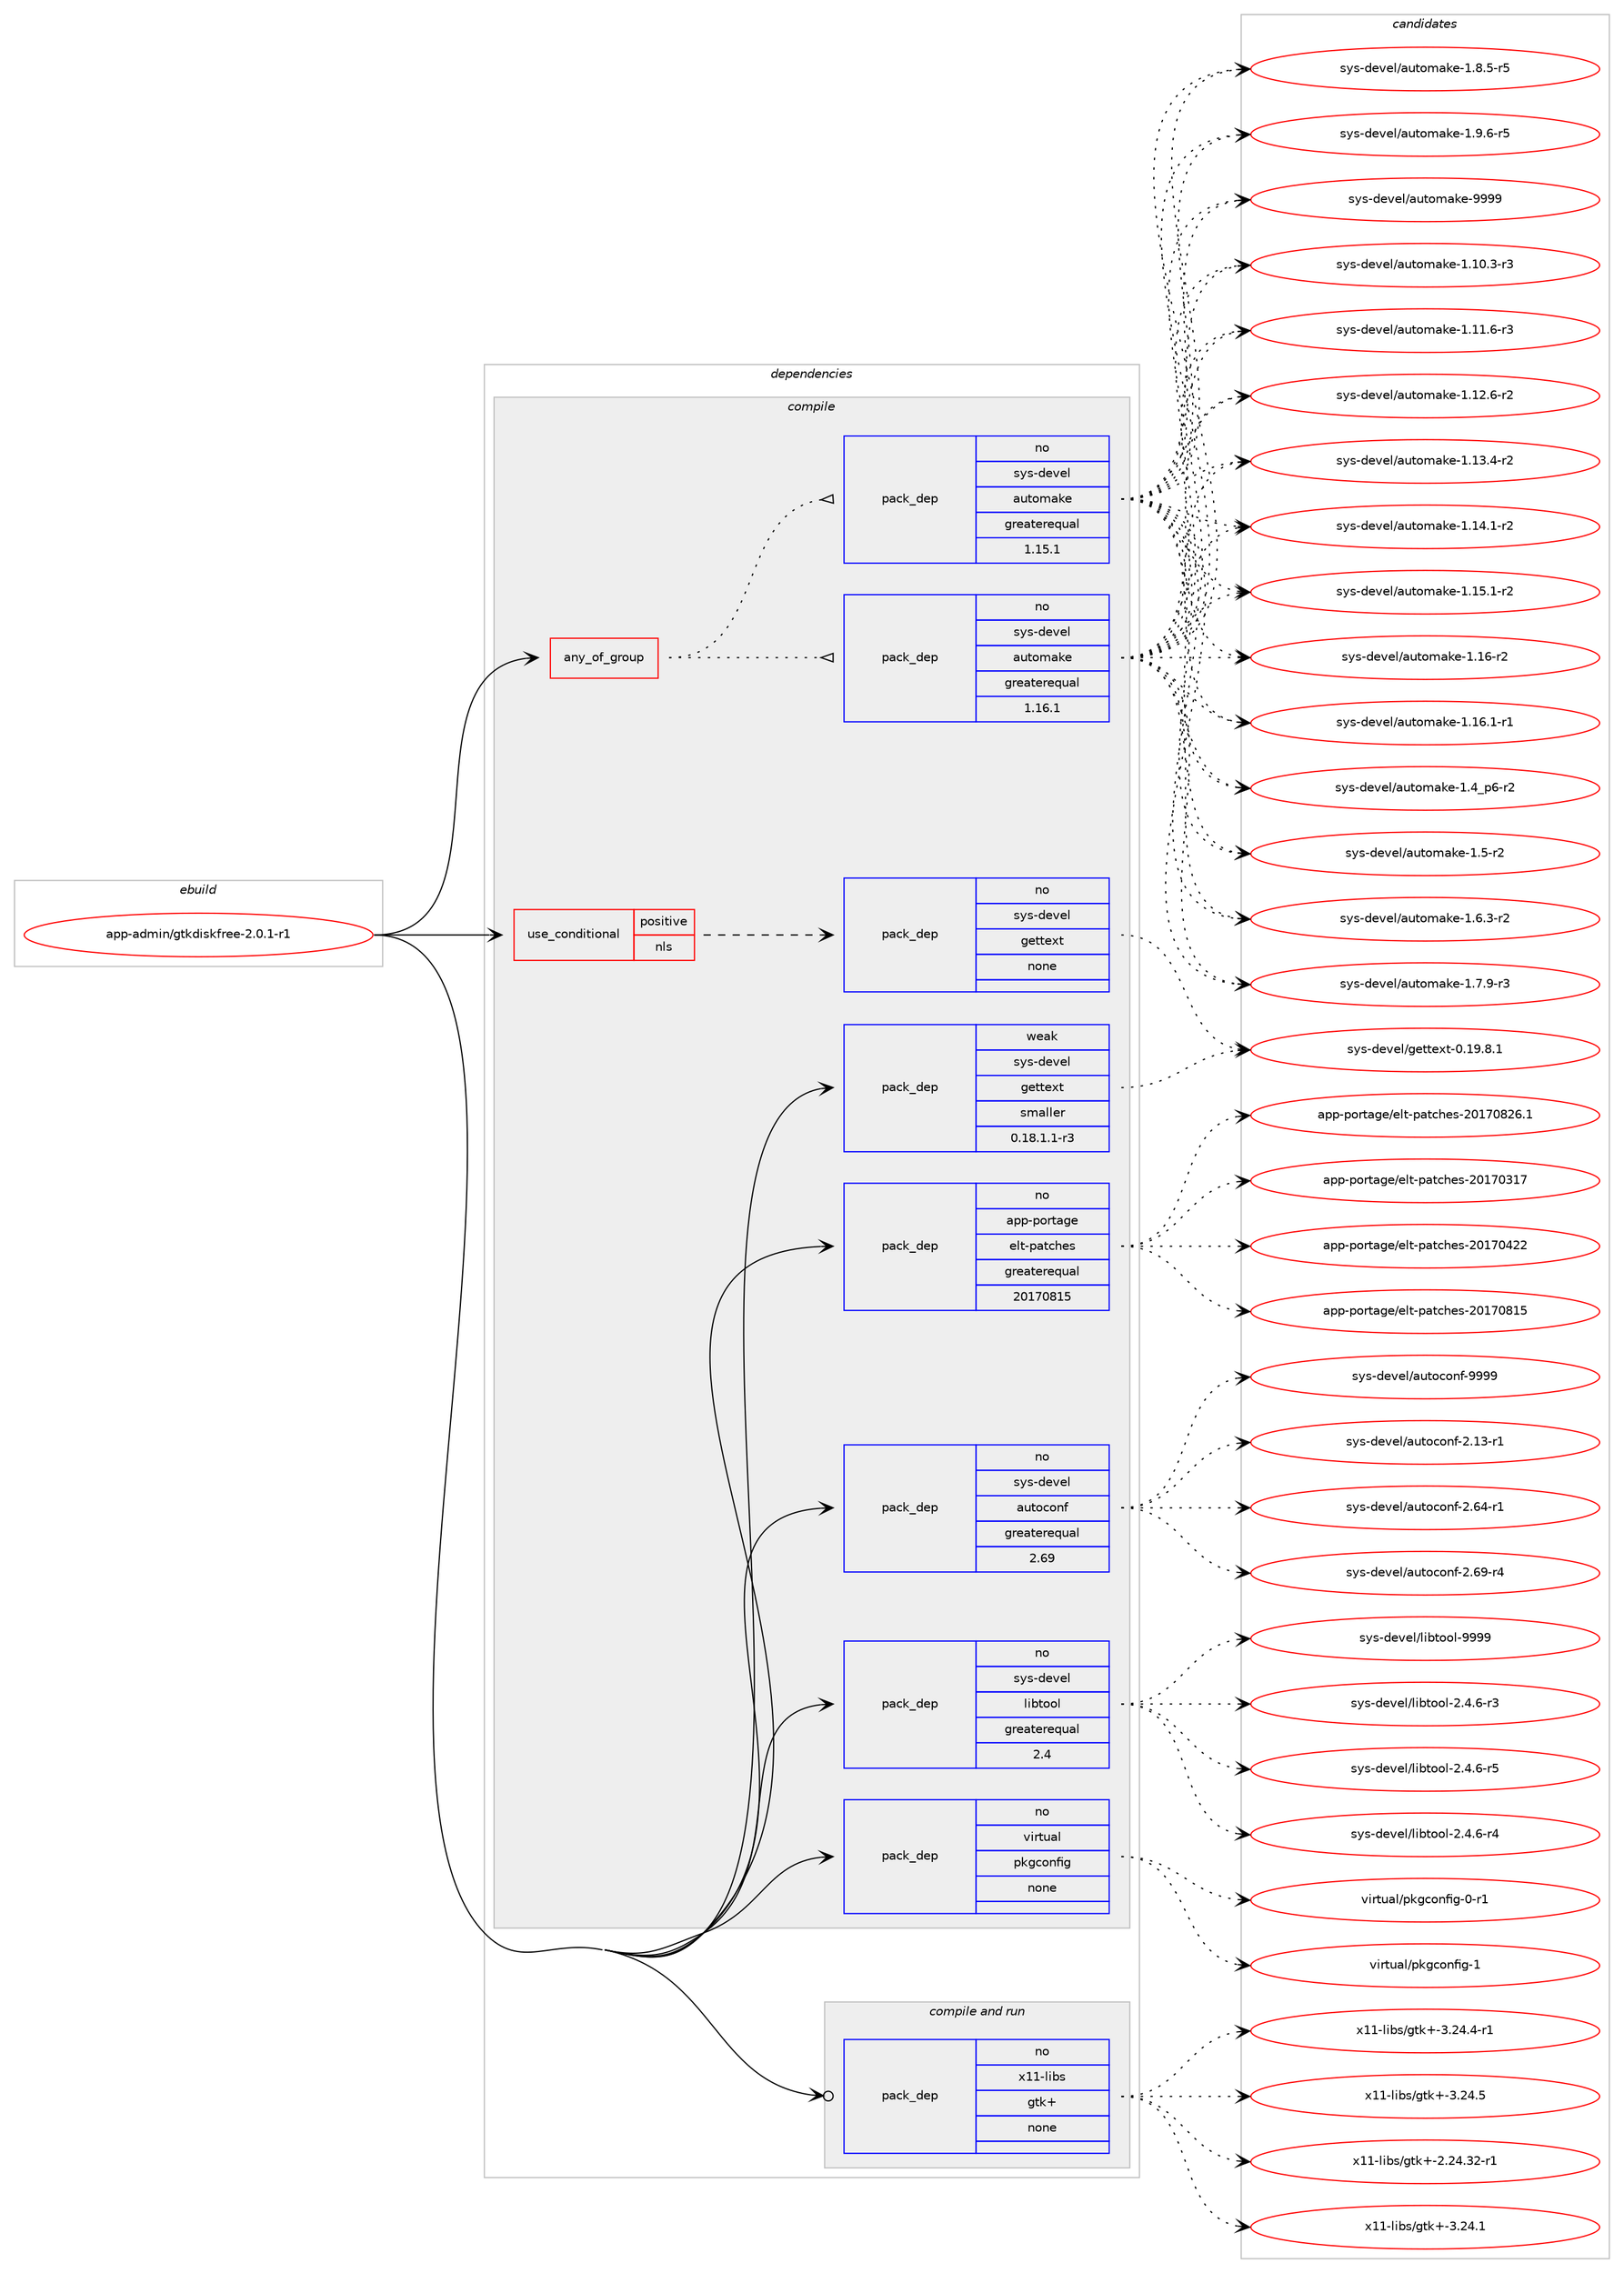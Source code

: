 digraph prolog {

# *************
# Graph options
# *************

newrank=true;
concentrate=true;
compound=true;
graph [rankdir=LR,fontname=Helvetica,fontsize=10,ranksep=1.5];#, ranksep=2.5, nodesep=0.2];
edge  [arrowhead=vee];
node  [fontname=Helvetica,fontsize=10];

# **********
# The ebuild
# **********

subgraph cluster_leftcol {
color=gray;
rank=same;
label=<<i>ebuild</i>>;
id [label="app-admin/gtkdiskfree-2.0.1-r1", color=red, width=4, href="../app-admin/gtkdiskfree-2.0.1-r1.svg"];
}

# ****************
# The dependencies
# ****************

subgraph cluster_midcol {
color=gray;
label=<<i>dependencies</i>>;
subgraph cluster_compile {
fillcolor="#eeeeee";
style=filled;
label=<<i>compile</i>>;
subgraph any19113 {
dependency1266078 [label=<<TABLE BORDER="0" CELLBORDER="1" CELLSPACING="0" CELLPADDING="4"><TR><TD CELLPADDING="10">any_of_group</TD></TR></TABLE>>, shape=none, color=red];subgraph pack901392 {
dependency1266079 [label=<<TABLE BORDER="0" CELLBORDER="1" CELLSPACING="0" CELLPADDING="4" WIDTH="220"><TR><TD ROWSPAN="6" CELLPADDING="30">pack_dep</TD></TR><TR><TD WIDTH="110">no</TD></TR><TR><TD>sys-devel</TD></TR><TR><TD>automake</TD></TR><TR><TD>greaterequal</TD></TR><TR><TD>1.16.1</TD></TR></TABLE>>, shape=none, color=blue];
}
dependency1266078:e -> dependency1266079:w [weight=20,style="dotted",arrowhead="oinv"];
subgraph pack901393 {
dependency1266080 [label=<<TABLE BORDER="0" CELLBORDER="1" CELLSPACING="0" CELLPADDING="4" WIDTH="220"><TR><TD ROWSPAN="6" CELLPADDING="30">pack_dep</TD></TR><TR><TD WIDTH="110">no</TD></TR><TR><TD>sys-devel</TD></TR><TR><TD>automake</TD></TR><TR><TD>greaterequal</TD></TR><TR><TD>1.15.1</TD></TR></TABLE>>, shape=none, color=blue];
}
dependency1266078:e -> dependency1266080:w [weight=20,style="dotted",arrowhead="oinv"];
}
id:e -> dependency1266078:w [weight=20,style="solid",arrowhead="vee"];
subgraph cond345057 {
dependency1266081 [label=<<TABLE BORDER="0" CELLBORDER="1" CELLSPACING="0" CELLPADDING="4"><TR><TD ROWSPAN="3" CELLPADDING="10">use_conditional</TD></TR><TR><TD>positive</TD></TR><TR><TD>nls</TD></TR></TABLE>>, shape=none, color=red];
subgraph pack901394 {
dependency1266082 [label=<<TABLE BORDER="0" CELLBORDER="1" CELLSPACING="0" CELLPADDING="4" WIDTH="220"><TR><TD ROWSPAN="6" CELLPADDING="30">pack_dep</TD></TR><TR><TD WIDTH="110">no</TD></TR><TR><TD>sys-devel</TD></TR><TR><TD>gettext</TD></TR><TR><TD>none</TD></TR><TR><TD></TD></TR></TABLE>>, shape=none, color=blue];
}
dependency1266081:e -> dependency1266082:w [weight=20,style="dashed",arrowhead="vee"];
}
id:e -> dependency1266081:w [weight=20,style="solid",arrowhead="vee"];
subgraph pack901395 {
dependency1266083 [label=<<TABLE BORDER="0" CELLBORDER="1" CELLSPACING="0" CELLPADDING="4" WIDTH="220"><TR><TD ROWSPAN="6" CELLPADDING="30">pack_dep</TD></TR><TR><TD WIDTH="110">no</TD></TR><TR><TD>app-portage</TD></TR><TR><TD>elt-patches</TD></TR><TR><TD>greaterequal</TD></TR><TR><TD>20170815</TD></TR></TABLE>>, shape=none, color=blue];
}
id:e -> dependency1266083:w [weight=20,style="solid",arrowhead="vee"];
subgraph pack901396 {
dependency1266084 [label=<<TABLE BORDER="0" CELLBORDER="1" CELLSPACING="0" CELLPADDING="4" WIDTH="220"><TR><TD ROWSPAN="6" CELLPADDING="30">pack_dep</TD></TR><TR><TD WIDTH="110">no</TD></TR><TR><TD>sys-devel</TD></TR><TR><TD>autoconf</TD></TR><TR><TD>greaterequal</TD></TR><TR><TD>2.69</TD></TR></TABLE>>, shape=none, color=blue];
}
id:e -> dependency1266084:w [weight=20,style="solid",arrowhead="vee"];
subgraph pack901397 {
dependency1266085 [label=<<TABLE BORDER="0" CELLBORDER="1" CELLSPACING="0" CELLPADDING="4" WIDTH="220"><TR><TD ROWSPAN="6" CELLPADDING="30">pack_dep</TD></TR><TR><TD WIDTH="110">no</TD></TR><TR><TD>sys-devel</TD></TR><TR><TD>libtool</TD></TR><TR><TD>greaterequal</TD></TR><TR><TD>2.4</TD></TR></TABLE>>, shape=none, color=blue];
}
id:e -> dependency1266085:w [weight=20,style="solid",arrowhead="vee"];
subgraph pack901398 {
dependency1266086 [label=<<TABLE BORDER="0" CELLBORDER="1" CELLSPACING="0" CELLPADDING="4" WIDTH="220"><TR><TD ROWSPAN="6" CELLPADDING="30">pack_dep</TD></TR><TR><TD WIDTH="110">no</TD></TR><TR><TD>virtual</TD></TR><TR><TD>pkgconfig</TD></TR><TR><TD>none</TD></TR><TR><TD></TD></TR></TABLE>>, shape=none, color=blue];
}
id:e -> dependency1266086:w [weight=20,style="solid",arrowhead="vee"];
subgraph pack901399 {
dependency1266087 [label=<<TABLE BORDER="0" CELLBORDER="1" CELLSPACING="0" CELLPADDING="4" WIDTH="220"><TR><TD ROWSPAN="6" CELLPADDING="30">pack_dep</TD></TR><TR><TD WIDTH="110">weak</TD></TR><TR><TD>sys-devel</TD></TR><TR><TD>gettext</TD></TR><TR><TD>smaller</TD></TR><TR><TD>0.18.1.1-r3</TD></TR></TABLE>>, shape=none, color=blue];
}
id:e -> dependency1266087:w [weight=20,style="solid",arrowhead="vee"];
}
subgraph cluster_compileandrun {
fillcolor="#eeeeee";
style=filled;
label=<<i>compile and run</i>>;
subgraph pack901400 {
dependency1266088 [label=<<TABLE BORDER="0" CELLBORDER="1" CELLSPACING="0" CELLPADDING="4" WIDTH="220"><TR><TD ROWSPAN="6" CELLPADDING="30">pack_dep</TD></TR><TR><TD WIDTH="110">no</TD></TR><TR><TD>x11-libs</TD></TR><TR><TD>gtk+</TD></TR><TR><TD>none</TD></TR><TR><TD></TD></TR></TABLE>>, shape=none, color=blue];
}
id:e -> dependency1266088:w [weight=20,style="solid",arrowhead="odotvee"];
}
subgraph cluster_run {
fillcolor="#eeeeee";
style=filled;
label=<<i>run</i>>;
}
}

# **************
# The candidates
# **************

subgraph cluster_choices {
rank=same;
color=gray;
label=<<i>candidates</i>>;

subgraph choice901392 {
color=black;
nodesep=1;
choice11512111545100101118101108479711711611110997107101454946494846514511451 [label="sys-devel/automake-1.10.3-r3", color=red, width=4,href="../sys-devel/automake-1.10.3-r3.svg"];
choice11512111545100101118101108479711711611110997107101454946494946544511451 [label="sys-devel/automake-1.11.6-r3", color=red, width=4,href="../sys-devel/automake-1.11.6-r3.svg"];
choice11512111545100101118101108479711711611110997107101454946495046544511450 [label="sys-devel/automake-1.12.6-r2", color=red, width=4,href="../sys-devel/automake-1.12.6-r2.svg"];
choice11512111545100101118101108479711711611110997107101454946495146524511450 [label="sys-devel/automake-1.13.4-r2", color=red, width=4,href="../sys-devel/automake-1.13.4-r2.svg"];
choice11512111545100101118101108479711711611110997107101454946495246494511450 [label="sys-devel/automake-1.14.1-r2", color=red, width=4,href="../sys-devel/automake-1.14.1-r2.svg"];
choice11512111545100101118101108479711711611110997107101454946495346494511450 [label="sys-devel/automake-1.15.1-r2", color=red, width=4,href="../sys-devel/automake-1.15.1-r2.svg"];
choice1151211154510010111810110847971171161111099710710145494649544511450 [label="sys-devel/automake-1.16-r2", color=red, width=4,href="../sys-devel/automake-1.16-r2.svg"];
choice11512111545100101118101108479711711611110997107101454946495446494511449 [label="sys-devel/automake-1.16.1-r1", color=red, width=4,href="../sys-devel/automake-1.16.1-r1.svg"];
choice115121115451001011181011084797117116111109971071014549465295112544511450 [label="sys-devel/automake-1.4_p6-r2", color=red, width=4,href="../sys-devel/automake-1.4_p6-r2.svg"];
choice11512111545100101118101108479711711611110997107101454946534511450 [label="sys-devel/automake-1.5-r2", color=red, width=4,href="../sys-devel/automake-1.5-r2.svg"];
choice115121115451001011181011084797117116111109971071014549465446514511450 [label="sys-devel/automake-1.6.3-r2", color=red, width=4,href="../sys-devel/automake-1.6.3-r2.svg"];
choice115121115451001011181011084797117116111109971071014549465546574511451 [label="sys-devel/automake-1.7.9-r3", color=red, width=4,href="../sys-devel/automake-1.7.9-r3.svg"];
choice115121115451001011181011084797117116111109971071014549465646534511453 [label="sys-devel/automake-1.8.5-r5", color=red, width=4,href="../sys-devel/automake-1.8.5-r5.svg"];
choice115121115451001011181011084797117116111109971071014549465746544511453 [label="sys-devel/automake-1.9.6-r5", color=red, width=4,href="../sys-devel/automake-1.9.6-r5.svg"];
choice115121115451001011181011084797117116111109971071014557575757 [label="sys-devel/automake-9999", color=red, width=4,href="../sys-devel/automake-9999.svg"];
dependency1266079:e -> choice11512111545100101118101108479711711611110997107101454946494846514511451:w [style=dotted,weight="100"];
dependency1266079:e -> choice11512111545100101118101108479711711611110997107101454946494946544511451:w [style=dotted,weight="100"];
dependency1266079:e -> choice11512111545100101118101108479711711611110997107101454946495046544511450:w [style=dotted,weight="100"];
dependency1266079:e -> choice11512111545100101118101108479711711611110997107101454946495146524511450:w [style=dotted,weight="100"];
dependency1266079:e -> choice11512111545100101118101108479711711611110997107101454946495246494511450:w [style=dotted,weight="100"];
dependency1266079:e -> choice11512111545100101118101108479711711611110997107101454946495346494511450:w [style=dotted,weight="100"];
dependency1266079:e -> choice1151211154510010111810110847971171161111099710710145494649544511450:w [style=dotted,weight="100"];
dependency1266079:e -> choice11512111545100101118101108479711711611110997107101454946495446494511449:w [style=dotted,weight="100"];
dependency1266079:e -> choice115121115451001011181011084797117116111109971071014549465295112544511450:w [style=dotted,weight="100"];
dependency1266079:e -> choice11512111545100101118101108479711711611110997107101454946534511450:w [style=dotted,weight="100"];
dependency1266079:e -> choice115121115451001011181011084797117116111109971071014549465446514511450:w [style=dotted,weight="100"];
dependency1266079:e -> choice115121115451001011181011084797117116111109971071014549465546574511451:w [style=dotted,weight="100"];
dependency1266079:e -> choice115121115451001011181011084797117116111109971071014549465646534511453:w [style=dotted,weight="100"];
dependency1266079:e -> choice115121115451001011181011084797117116111109971071014549465746544511453:w [style=dotted,weight="100"];
dependency1266079:e -> choice115121115451001011181011084797117116111109971071014557575757:w [style=dotted,weight="100"];
}
subgraph choice901393 {
color=black;
nodesep=1;
choice11512111545100101118101108479711711611110997107101454946494846514511451 [label="sys-devel/automake-1.10.3-r3", color=red, width=4,href="../sys-devel/automake-1.10.3-r3.svg"];
choice11512111545100101118101108479711711611110997107101454946494946544511451 [label="sys-devel/automake-1.11.6-r3", color=red, width=4,href="../sys-devel/automake-1.11.6-r3.svg"];
choice11512111545100101118101108479711711611110997107101454946495046544511450 [label="sys-devel/automake-1.12.6-r2", color=red, width=4,href="../sys-devel/automake-1.12.6-r2.svg"];
choice11512111545100101118101108479711711611110997107101454946495146524511450 [label="sys-devel/automake-1.13.4-r2", color=red, width=4,href="../sys-devel/automake-1.13.4-r2.svg"];
choice11512111545100101118101108479711711611110997107101454946495246494511450 [label="sys-devel/automake-1.14.1-r2", color=red, width=4,href="../sys-devel/automake-1.14.1-r2.svg"];
choice11512111545100101118101108479711711611110997107101454946495346494511450 [label="sys-devel/automake-1.15.1-r2", color=red, width=4,href="../sys-devel/automake-1.15.1-r2.svg"];
choice1151211154510010111810110847971171161111099710710145494649544511450 [label="sys-devel/automake-1.16-r2", color=red, width=4,href="../sys-devel/automake-1.16-r2.svg"];
choice11512111545100101118101108479711711611110997107101454946495446494511449 [label="sys-devel/automake-1.16.1-r1", color=red, width=4,href="../sys-devel/automake-1.16.1-r1.svg"];
choice115121115451001011181011084797117116111109971071014549465295112544511450 [label="sys-devel/automake-1.4_p6-r2", color=red, width=4,href="../sys-devel/automake-1.4_p6-r2.svg"];
choice11512111545100101118101108479711711611110997107101454946534511450 [label="sys-devel/automake-1.5-r2", color=red, width=4,href="../sys-devel/automake-1.5-r2.svg"];
choice115121115451001011181011084797117116111109971071014549465446514511450 [label="sys-devel/automake-1.6.3-r2", color=red, width=4,href="../sys-devel/automake-1.6.3-r2.svg"];
choice115121115451001011181011084797117116111109971071014549465546574511451 [label="sys-devel/automake-1.7.9-r3", color=red, width=4,href="../sys-devel/automake-1.7.9-r3.svg"];
choice115121115451001011181011084797117116111109971071014549465646534511453 [label="sys-devel/automake-1.8.5-r5", color=red, width=4,href="../sys-devel/automake-1.8.5-r5.svg"];
choice115121115451001011181011084797117116111109971071014549465746544511453 [label="sys-devel/automake-1.9.6-r5", color=red, width=4,href="../sys-devel/automake-1.9.6-r5.svg"];
choice115121115451001011181011084797117116111109971071014557575757 [label="sys-devel/automake-9999", color=red, width=4,href="../sys-devel/automake-9999.svg"];
dependency1266080:e -> choice11512111545100101118101108479711711611110997107101454946494846514511451:w [style=dotted,weight="100"];
dependency1266080:e -> choice11512111545100101118101108479711711611110997107101454946494946544511451:w [style=dotted,weight="100"];
dependency1266080:e -> choice11512111545100101118101108479711711611110997107101454946495046544511450:w [style=dotted,weight="100"];
dependency1266080:e -> choice11512111545100101118101108479711711611110997107101454946495146524511450:w [style=dotted,weight="100"];
dependency1266080:e -> choice11512111545100101118101108479711711611110997107101454946495246494511450:w [style=dotted,weight="100"];
dependency1266080:e -> choice11512111545100101118101108479711711611110997107101454946495346494511450:w [style=dotted,weight="100"];
dependency1266080:e -> choice1151211154510010111810110847971171161111099710710145494649544511450:w [style=dotted,weight="100"];
dependency1266080:e -> choice11512111545100101118101108479711711611110997107101454946495446494511449:w [style=dotted,weight="100"];
dependency1266080:e -> choice115121115451001011181011084797117116111109971071014549465295112544511450:w [style=dotted,weight="100"];
dependency1266080:e -> choice11512111545100101118101108479711711611110997107101454946534511450:w [style=dotted,weight="100"];
dependency1266080:e -> choice115121115451001011181011084797117116111109971071014549465446514511450:w [style=dotted,weight="100"];
dependency1266080:e -> choice115121115451001011181011084797117116111109971071014549465546574511451:w [style=dotted,weight="100"];
dependency1266080:e -> choice115121115451001011181011084797117116111109971071014549465646534511453:w [style=dotted,weight="100"];
dependency1266080:e -> choice115121115451001011181011084797117116111109971071014549465746544511453:w [style=dotted,weight="100"];
dependency1266080:e -> choice115121115451001011181011084797117116111109971071014557575757:w [style=dotted,weight="100"];
}
subgraph choice901394 {
color=black;
nodesep=1;
choice1151211154510010111810110847103101116116101120116454846495746564649 [label="sys-devel/gettext-0.19.8.1", color=red, width=4,href="../sys-devel/gettext-0.19.8.1.svg"];
dependency1266082:e -> choice1151211154510010111810110847103101116116101120116454846495746564649:w [style=dotted,weight="100"];
}
subgraph choice901395 {
color=black;
nodesep=1;
choice97112112451121111141169710310147101108116451129711699104101115455048495548514955 [label="app-portage/elt-patches-20170317", color=red, width=4,href="../app-portage/elt-patches-20170317.svg"];
choice97112112451121111141169710310147101108116451129711699104101115455048495548525050 [label="app-portage/elt-patches-20170422", color=red, width=4,href="../app-portage/elt-patches-20170422.svg"];
choice97112112451121111141169710310147101108116451129711699104101115455048495548564953 [label="app-portage/elt-patches-20170815", color=red, width=4,href="../app-portage/elt-patches-20170815.svg"];
choice971121124511211111411697103101471011081164511297116991041011154550484955485650544649 [label="app-portage/elt-patches-20170826.1", color=red, width=4,href="../app-portage/elt-patches-20170826.1.svg"];
dependency1266083:e -> choice97112112451121111141169710310147101108116451129711699104101115455048495548514955:w [style=dotted,weight="100"];
dependency1266083:e -> choice97112112451121111141169710310147101108116451129711699104101115455048495548525050:w [style=dotted,weight="100"];
dependency1266083:e -> choice97112112451121111141169710310147101108116451129711699104101115455048495548564953:w [style=dotted,weight="100"];
dependency1266083:e -> choice971121124511211111411697103101471011081164511297116991041011154550484955485650544649:w [style=dotted,weight="100"];
}
subgraph choice901396 {
color=black;
nodesep=1;
choice1151211154510010111810110847971171161119911111010245504649514511449 [label="sys-devel/autoconf-2.13-r1", color=red, width=4,href="../sys-devel/autoconf-2.13-r1.svg"];
choice1151211154510010111810110847971171161119911111010245504654524511449 [label="sys-devel/autoconf-2.64-r1", color=red, width=4,href="../sys-devel/autoconf-2.64-r1.svg"];
choice1151211154510010111810110847971171161119911111010245504654574511452 [label="sys-devel/autoconf-2.69-r4", color=red, width=4,href="../sys-devel/autoconf-2.69-r4.svg"];
choice115121115451001011181011084797117116111991111101024557575757 [label="sys-devel/autoconf-9999", color=red, width=4,href="../sys-devel/autoconf-9999.svg"];
dependency1266084:e -> choice1151211154510010111810110847971171161119911111010245504649514511449:w [style=dotted,weight="100"];
dependency1266084:e -> choice1151211154510010111810110847971171161119911111010245504654524511449:w [style=dotted,weight="100"];
dependency1266084:e -> choice1151211154510010111810110847971171161119911111010245504654574511452:w [style=dotted,weight="100"];
dependency1266084:e -> choice115121115451001011181011084797117116111991111101024557575757:w [style=dotted,weight="100"];
}
subgraph choice901397 {
color=black;
nodesep=1;
choice1151211154510010111810110847108105981161111111084550465246544511451 [label="sys-devel/libtool-2.4.6-r3", color=red, width=4,href="../sys-devel/libtool-2.4.6-r3.svg"];
choice1151211154510010111810110847108105981161111111084550465246544511452 [label="sys-devel/libtool-2.4.6-r4", color=red, width=4,href="../sys-devel/libtool-2.4.6-r4.svg"];
choice1151211154510010111810110847108105981161111111084550465246544511453 [label="sys-devel/libtool-2.4.6-r5", color=red, width=4,href="../sys-devel/libtool-2.4.6-r5.svg"];
choice1151211154510010111810110847108105981161111111084557575757 [label="sys-devel/libtool-9999", color=red, width=4,href="../sys-devel/libtool-9999.svg"];
dependency1266085:e -> choice1151211154510010111810110847108105981161111111084550465246544511451:w [style=dotted,weight="100"];
dependency1266085:e -> choice1151211154510010111810110847108105981161111111084550465246544511452:w [style=dotted,weight="100"];
dependency1266085:e -> choice1151211154510010111810110847108105981161111111084550465246544511453:w [style=dotted,weight="100"];
dependency1266085:e -> choice1151211154510010111810110847108105981161111111084557575757:w [style=dotted,weight="100"];
}
subgraph choice901398 {
color=black;
nodesep=1;
choice11810511411611797108471121071039911111010210510345484511449 [label="virtual/pkgconfig-0-r1", color=red, width=4,href="../virtual/pkgconfig-0-r1.svg"];
choice1181051141161179710847112107103991111101021051034549 [label="virtual/pkgconfig-1", color=red, width=4,href="../virtual/pkgconfig-1.svg"];
dependency1266086:e -> choice11810511411611797108471121071039911111010210510345484511449:w [style=dotted,weight="100"];
dependency1266086:e -> choice1181051141161179710847112107103991111101021051034549:w [style=dotted,weight="100"];
}
subgraph choice901399 {
color=black;
nodesep=1;
choice1151211154510010111810110847103101116116101120116454846495746564649 [label="sys-devel/gettext-0.19.8.1", color=red, width=4,href="../sys-devel/gettext-0.19.8.1.svg"];
dependency1266087:e -> choice1151211154510010111810110847103101116116101120116454846495746564649:w [style=dotted,weight="100"];
}
subgraph choice901400 {
color=black;
nodesep=1;
choice12049494510810598115471031161074345504650524651504511449 [label="x11-libs/gtk+-2.24.32-r1", color=red, width=4,href="../x11-libs/gtk+-2.24.32-r1.svg"];
choice12049494510810598115471031161074345514650524649 [label="x11-libs/gtk+-3.24.1", color=red, width=4,href="../x11-libs/gtk+-3.24.1.svg"];
choice120494945108105981154710311610743455146505246524511449 [label="x11-libs/gtk+-3.24.4-r1", color=red, width=4,href="../x11-libs/gtk+-3.24.4-r1.svg"];
choice12049494510810598115471031161074345514650524653 [label="x11-libs/gtk+-3.24.5", color=red, width=4,href="../x11-libs/gtk+-3.24.5.svg"];
dependency1266088:e -> choice12049494510810598115471031161074345504650524651504511449:w [style=dotted,weight="100"];
dependency1266088:e -> choice12049494510810598115471031161074345514650524649:w [style=dotted,weight="100"];
dependency1266088:e -> choice120494945108105981154710311610743455146505246524511449:w [style=dotted,weight="100"];
dependency1266088:e -> choice12049494510810598115471031161074345514650524653:w [style=dotted,weight="100"];
}
}

}
